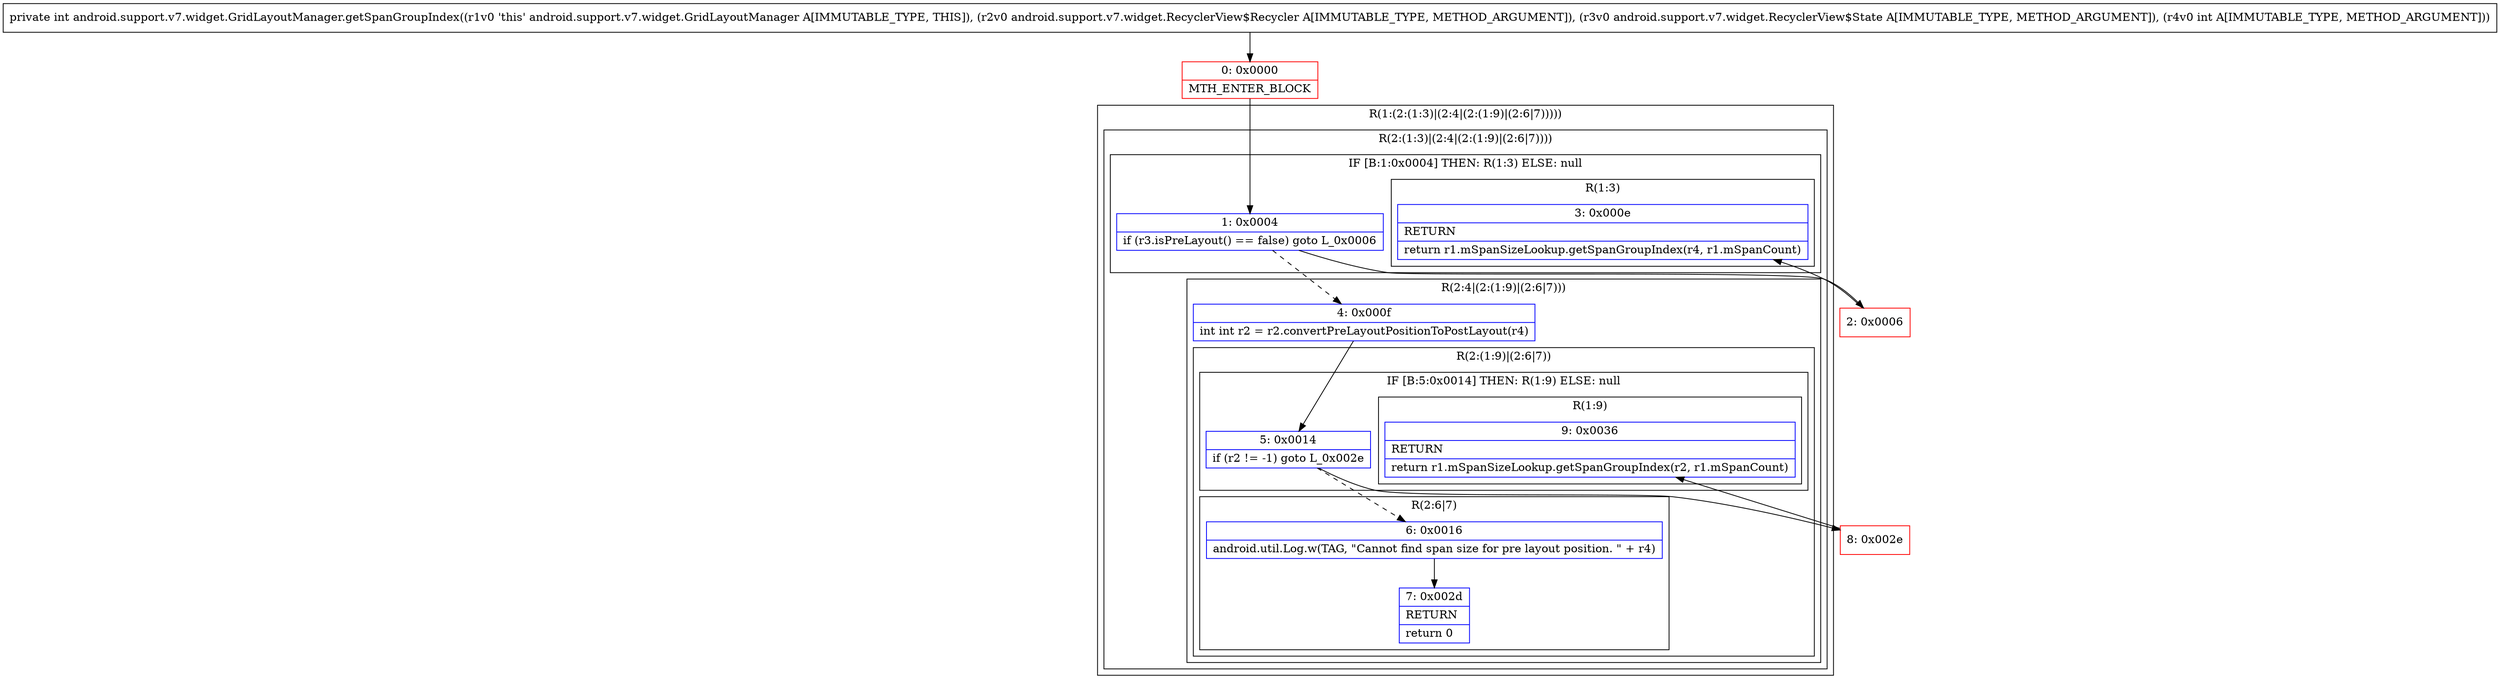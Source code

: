 digraph "CFG forandroid.support.v7.widget.GridLayoutManager.getSpanGroupIndex(Landroid\/support\/v7\/widget\/RecyclerView$Recycler;Landroid\/support\/v7\/widget\/RecyclerView$State;I)I" {
subgraph cluster_Region_1393453591 {
label = "R(1:(2:(1:3)|(2:4|(2:(1:9)|(2:6|7)))))";
node [shape=record,color=blue];
subgraph cluster_Region_1072048469 {
label = "R(2:(1:3)|(2:4|(2:(1:9)|(2:6|7))))";
node [shape=record,color=blue];
subgraph cluster_IfRegion_849071000 {
label = "IF [B:1:0x0004] THEN: R(1:3) ELSE: null";
node [shape=record,color=blue];
Node_1 [shape=record,label="{1\:\ 0x0004|if (r3.isPreLayout() == false) goto L_0x0006\l}"];
subgraph cluster_Region_1469040020 {
label = "R(1:3)";
node [shape=record,color=blue];
Node_3 [shape=record,label="{3\:\ 0x000e|RETURN\l|return r1.mSpanSizeLookup.getSpanGroupIndex(r4, r1.mSpanCount)\l}"];
}
}
subgraph cluster_Region_678990181 {
label = "R(2:4|(2:(1:9)|(2:6|7)))";
node [shape=record,color=blue];
Node_4 [shape=record,label="{4\:\ 0x000f|int int r2 = r2.convertPreLayoutPositionToPostLayout(r4)\l}"];
subgraph cluster_Region_2003911584 {
label = "R(2:(1:9)|(2:6|7))";
node [shape=record,color=blue];
subgraph cluster_IfRegion_614920493 {
label = "IF [B:5:0x0014] THEN: R(1:9) ELSE: null";
node [shape=record,color=blue];
Node_5 [shape=record,label="{5\:\ 0x0014|if (r2 != \-1) goto L_0x002e\l}"];
subgraph cluster_Region_1117573859 {
label = "R(1:9)";
node [shape=record,color=blue];
Node_9 [shape=record,label="{9\:\ 0x0036|RETURN\l|return r1.mSpanSizeLookup.getSpanGroupIndex(r2, r1.mSpanCount)\l}"];
}
}
subgraph cluster_Region_2043900058 {
label = "R(2:6|7)";
node [shape=record,color=blue];
Node_6 [shape=record,label="{6\:\ 0x0016|android.util.Log.w(TAG, \"Cannot find span size for pre layout position. \" + r4)\l}"];
Node_7 [shape=record,label="{7\:\ 0x002d|RETURN\l|return 0\l}"];
}
}
}
}
}
Node_0 [shape=record,color=red,label="{0\:\ 0x0000|MTH_ENTER_BLOCK\l}"];
Node_2 [shape=record,color=red,label="{2\:\ 0x0006}"];
Node_8 [shape=record,color=red,label="{8\:\ 0x002e}"];
MethodNode[shape=record,label="{private int android.support.v7.widget.GridLayoutManager.getSpanGroupIndex((r1v0 'this' android.support.v7.widget.GridLayoutManager A[IMMUTABLE_TYPE, THIS]), (r2v0 android.support.v7.widget.RecyclerView$Recycler A[IMMUTABLE_TYPE, METHOD_ARGUMENT]), (r3v0 android.support.v7.widget.RecyclerView$State A[IMMUTABLE_TYPE, METHOD_ARGUMENT]), (r4v0 int A[IMMUTABLE_TYPE, METHOD_ARGUMENT])) }"];
MethodNode -> Node_0;
Node_1 -> Node_2;
Node_1 -> Node_4[style=dashed];
Node_4 -> Node_5;
Node_5 -> Node_6[style=dashed];
Node_5 -> Node_8;
Node_6 -> Node_7;
Node_0 -> Node_1;
Node_2 -> Node_3;
Node_8 -> Node_9;
}

